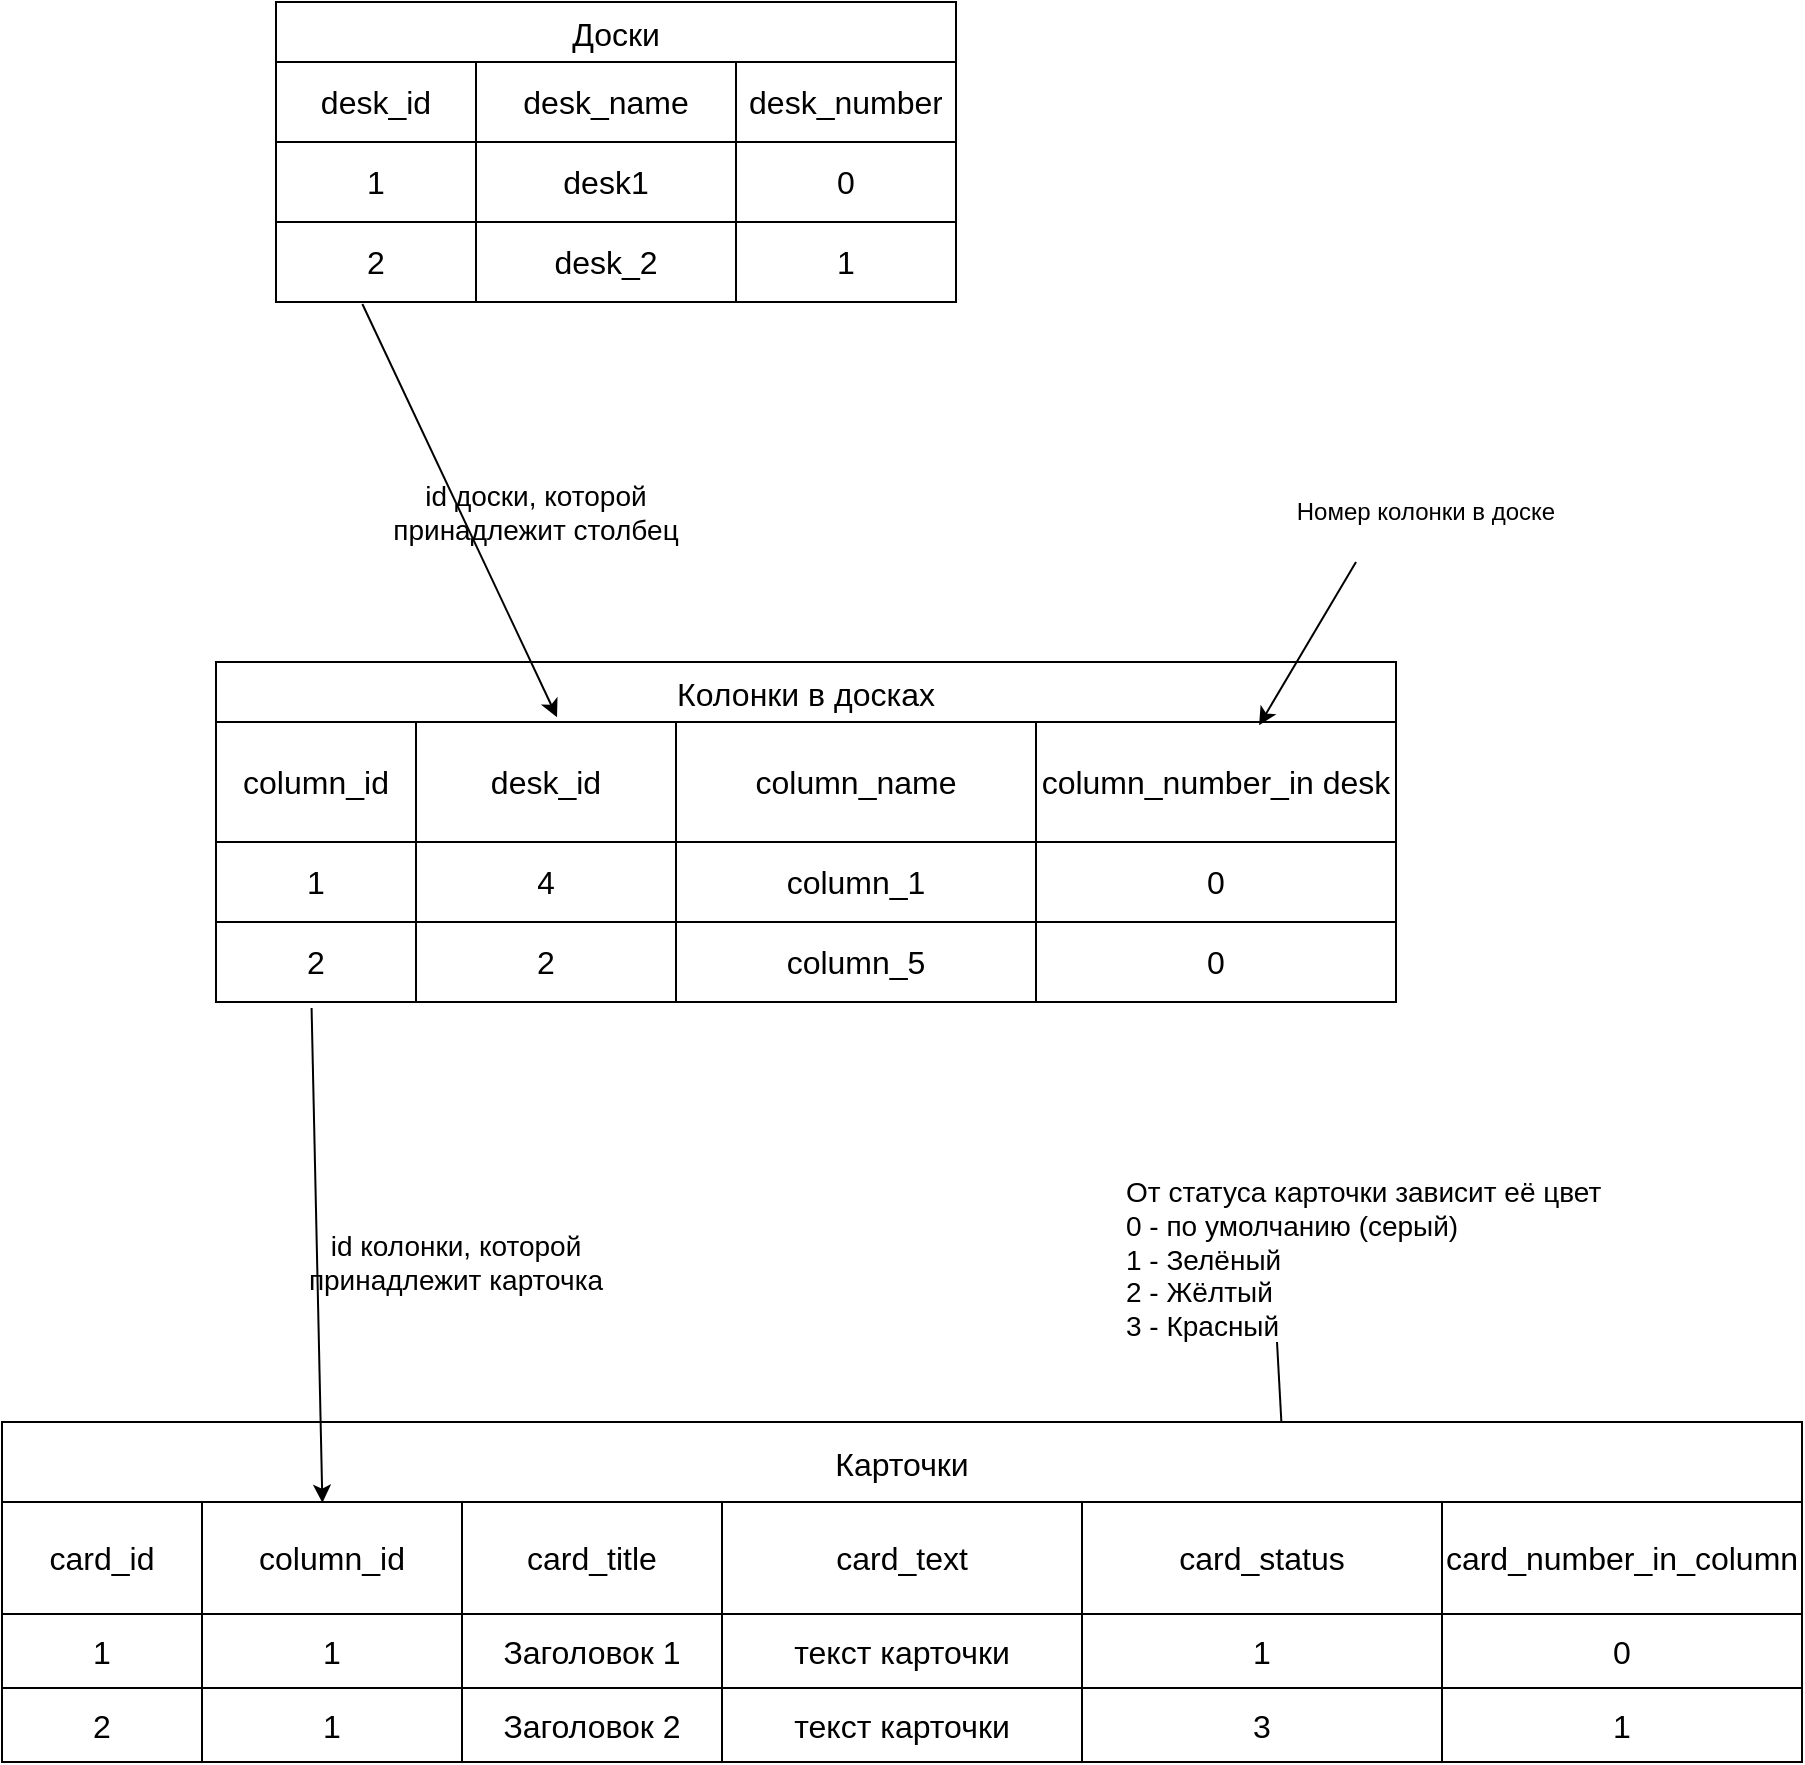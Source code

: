 <mxfile version="22.0.4" type="device" pages="4">
  <diagram id="qQT3CiaciKwYiMeH4Een" name="БД">
    <mxGraphModel dx="2649" dy="1002" grid="1" gridSize="10" guides="1" tooltips="1" connect="1" arrows="1" fold="1" page="1" pageScale="1" pageWidth="827" pageHeight="1169" math="0" shadow="0">
      <root>
        <mxCell id="0" />
        <mxCell id="1" parent="0" />
        <mxCell id="xolFjbOTE0ueHD5d9xHR-1" value="Доски" style="shape=table;startSize=30;container=1;collapsible=0;childLayout=tableLayout;strokeColor=default;fontSize=16;" parent="1" vertex="1">
          <mxGeometry x="100" y="290" width="340" height="150" as="geometry" />
        </mxCell>
        <mxCell id="xolFjbOTE0ueHD5d9xHR-2" value="" style="shape=tableRow;horizontal=0;startSize=0;swimlaneHead=0;swimlaneBody=0;strokeColor=inherit;top=0;left=0;bottom=0;right=0;collapsible=0;dropTarget=0;fillColor=none;points=[[0,0.5],[1,0.5]];portConstraint=eastwest;fontSize=16;" parent="xolFjbOTE0ueHD5d9xHR-1" vertex="1">
          <mxGeometry y="30" width="340" height="40" as="geometry" />
        </mxCell>
        <mxCell id="xolFjbOTE0ueHD5d9xHR-3" value="desk_id" style="shape=partialRectangle;html=1;whiteSpace=wrap;connectable=0;strokeColor=inherit;overflow=hidden;fillColor=none;top=0;left=0;bottom=0;right=0;pointerEvents=1;fontSize=16;" parent="xolFjbOTE0ueHD5d9xHR-2" vertex="1">
          <mxGeometry width="100" height="40" as="geometry">
            <mxRectangle width="100" height="40" as="alternateBounds" />
          </mxGeometry>
        </mxCell>
        <mxCell id="xolFjbOTE0ueHD5d9xHR-4" value="desk_name" style="shape=partialRectangle;html=1;whiteSpace=wrap;connectable=0;strokeColor=inherit;overflow=hidden;fillColor=none;top=0;left=0;bottom=0;right=0;pointerEvents=1;fontSize=16;" parent="xolFjbOTE0ueHD5d9xHR-2" vertex="1">
          <mxGeometry x="100" width="130" height="40" as="geometry">
            <mxRectangle width="130" height="40" as="alternateBounds" />
          </mxGeometry>
        </mxCell>
        <mxCell id="xolFjbOTE0ueHD5d9xHR-5" value="desk_number" style="shape=partialRectangle;html=1;whiteSpace=wrap;connectable=0;strokeColor=inherit;overflow=hidden;fillColor=none;top=0;left=0;bottom=0;right=0;pointerEvents=1;fontSize=16;" parent="xolFjbOTE0ueHD5d9xHR-2" vertex="1">
          <mxGeometry x="230" width="110" height="40" as="geometry">
            <mxRectangle width="110" height="40" as="alternateBounds" />
          </mxGeometry>
        </mxCell>
        <mxCell id="xolFjbOTE0ueHD5d9xHR-6" value="" style="shape=tableRow;horizontal=0;startSize=0;swimlaneHead=0;swimlaneBody=0;strokeColor=inherit;top=0;left=0;bottom=0;right=0;collapsible=0;dropTarget=0;fillColor=none;points=[[0,0.5],[1,0.5]];portConstraint=eastwest;fontSize=16;" parent="xolFjbOTE0ueHD5d9xHR-1" vertex="1">
          <mxGeometry y="70" width="340" height="40" as="geometry" />
        </mxCell>
        <mxCell id="xolFjbOTE0ueHD5d9xHR-7" value="1" style="shape=partialRectangle;html=1;whiteSpace=wrap;connectable=0;strokeColor=inherit;overflow=hidden;fillColor=none;top=0;left=0;bottom=0;right=0;pointerEvents=1;fontSize=16;" parent="xolFjbOTE0ueHD5d9xHR-6" vertex="1">
          <mxGeometry width="100" height="40" as="geometry">
            <mxRectangle width="100" height="40" as="alternateBounds" />
          </mxGeometry>
        </mxCell>
        <mxCell id="xolFjbOTE0ueHD5d9xHR-8" value="desk1" style="shape=partialRectangle;html=1;whiteSpace=wrap;connectable=0;strokeColor=inherit;overflow=hidden;fillColor=none;top=0;left=0;bottom=0;right=0;pointerEvents=1;fontSize=16;" parent="xolFjbOTE0ueHD5d9xHR-6" vertex="1">
          <mxGeometry x="100" width="130" height="40" as="geometry">
            <mxRectangle width="130" height="40" as="alternateBounds" />
          </mxGeometry>
        </mxCell>
        <mxCell id="xolFjbOTE0ueHD5d9xHR-9" value="0" style="shape=partialRectangle;html=1;whiteSpace=wrap;connectable=0;strokeColor=inherit;overflow=hidden;fillColor=none;top=0;left=0;bottom=0;right=0;pointerEvents=1;fontSize=16;" parent="xolFjbOTE0ueHD5d9xHR-6" vertex="1">
          <mxGeometry x="230" width="110" height="40" as="geometry">
            <mxRectangle width="110" height="40" as="alternateBounds" />
          </mxGeometry>
        </mxCell>
        <mxCell id="xolFjbOTE0ueHD5d9xHR-10" value="" style="shape=tableRow;horizontal=0;startSize=0;swimlaneHead=0;swimlaneBody=0;strokeColor=inherit;top=0;left=0;bottom=0;right=0;collapsible=0;dropTarget=0;fillColor=none;points=[[0,0.5],[1,0.5]];portConstraint=eastwest;fontSize=16;" parent="xolFjbOTE0ueHD5d9xHR-1" vertex="1">
          <mxGeometry y="110" width="340" height="40" as="geometry" />
        </mxCell>
        <mxCell id="xolFjbOTE0ueHD5d9xHR-11" value="2" style="shape=partialRectangle;html=1;whiteSpace=wrap;connectable=0;strokeColor=inherit;overflow=hidden;fillColor=none;top=0;left=0;bottom=0;right=0;pointerEvents=1;fontSize=16;" parent="xolFjbOTE0ueHD5d9xHR-10" vertex="1">
          <mxGeometry width="100" height="40" as="geometry">
            <mxRectangle width="100" height="40" as="alternateBounds" />
          </mxGeometry>
        </mxCell>
        <mxCell id="xolFjbOTE0ueHD5d9xHR-12" value="desk_2" style="shape=partialRectangle;html=1;whiteSpace=wrap;connectable=0;strokeColor=inherit;overflow=hidden;fillColor=none;top=0;left=0;bottom=0;right=0;pointerEvents=1;fontSize=16;" parent="xolFjbOTE0ueHD5d9xHR-10" vertex="1">
          <mxGeometry x="100" width="130" height="40" as="geometry">
            <mxRectangle width="130" height="40" as="alternateBounds" />
          </mxGeometry>
        </mxCell>
        <mxCell id="xolFjbOTE0ueHD5d9xHR-13" value="1" style="shape=partialRectangle;html=1;whiteSpace=wrap;connectable=0;strokeColor=inherit;overflow=hidden;fillColor=none;top=0;left=0;bottom=0;right=0;pointerEvents=1;fontSize=16;" parent="xolFjbOTE0ueHD5d9xHR-10" vertex="1">
          <mxGeometry x="230" width="110" height="40" as="geometry">
            <mxRectangle width="110" height="40" as="alternateBounds" />
          </mxGeometry>
        </mxCell>
        <mxCell id="GIW9BwxVYmhCBeV7tSWF-1" value="Колонки в досках" style="shape=table;startSize=30;container=1;collapsible=0;childLayout=tableLayout;strokeColor=default;fontSize=16;" parent="1" vertex="1">
          <mxGeometry x="70" y="620" width="590.0" height="170.0" as="geometry" />
        </mxCell>
        <mxCell id="GIW9BwxVYmhCBeV7tSWF-2" value="" style="shape=tableRow;horizontal=0;startSize=0;swimlaneHead=0;swimlaneBody=0;strokeColor=inherit;top=0;left=0;bottom=0;right=0;collapsible=0;dropTarget=0;fillColor=none;points=[[0,0.5],[1,0.5]];portConstraint=eastwest;fontSize=16;" parent="GIW9BwxVYmhCBeV7tSWF-1" vertex="1">
          <mxGeometry y="30" width="590.0" height="60" as="geometry" />
        </mxCell>
        <mxCell id="GIW9BwxVYmhCBeV7tSWF-3" value="column_id" style="shape=partialRectangle;html=1;whiteSpace=wrap;connectable=0;strokeColor=inherit;overflow=hidden;fillColor=none;top=0;left=0;bottom=0;right=0;pointerEvents=1;fontSize=16;" parent="GIW9BwxVYmhCBeV7tSWF-2" vertex="1">
          <mxGeometry width="100" height="60" as="geometry">
            <mxRectangle width="100" height="60" as="alternateBounds" />
          </mxGeometry>
        </mxCell>
        <mxCell id="GIW9BwxVYmhCBeV7tSWF-4" value="desk_id" style="shape=partialRectangle;html=1;whiteSpace=wrap;connectable=0;strokeColor=inherit;overflow=hidden;fillColor=none;top=0;left=0;bottom=0;right=0;pointerEvents=1;fontSize=16;" parent="GIW9BwxVYmhCBeV7tSWF-2" vertex="1">
          <mxGeometry x="100" width="130" height="60" as="geometry">
            <mxRectangle width="130" height="60" as="alternateBounds" />
          </mxGeometry>
        </mxCell>
        <mxCell id="GIW9BwxVYmhCBeV7tSWF-5" value="column_name" style="shape=partialRectangle;html=1;whiteSpace=wrap;connectable=0;strokeColor=inherit;overflow=hidden;fillColor=none;top=0;left=0;bottom=0;right=0;pointerEvents=1;fontSize=16;" parent="GIW9BwxVYmhCBeV7tSWF-2" vertex="1">
          <mxGeometry x="230" width="180" height="60" as="geometry">
            <mxRectangle width="180" height="60" as="alternateBounds" />
          </mxGeometry>
        </mxCell>
        <mxCell id="GIW9BwxVYmhCBeV7tSWF-30" value="column_number_in desk&lt;br&gt;" style="shape=partialRectangle;html=1;whiteSpace=wrap;connectable=0;strokeColor=inherit;overflow=hidden;fillColor=none;top=0;left=0;bottom=0;right=0;pointerEvents=1;fontSize=16;" parent="GIW9BwxVYmhCBeV7tSWF-2" vertex="1">
          <mxGeometry x="410" width="180" height="60" as="geometry">
            <mxRectangle width="180" height="60" as="alternateBounds" />
          </mxGeometry>
        </mxCell>
        <mxCell id="GIW9BwxVYmhCBeV7tSWF-6" value="" style="shape=tableRow;horizontal=0;startSize=0;swimlaneHead=0;swimlaneBody=0;strokeColor=inherit;top=0;left=0;bottom=0;right=0;collapsible=0;dropTarget=0;fillColor=none;points=[[0,0.5],[1,0.5]];portConstraint=eastwest;fontSize=16;" parent="GIW9BwxVYmhCBeV7tSWF-1" vertex="1">
          <mxGeometry y="90" width="590.0" height="40" as="geometry" />
        </mxCell>
        <mxCell id="GIW9BwxVYmhCBeV7tSWF-7" value="1" style="shape=partialRectangle;html=1;whiteSpace=wrap;connectable=0;strokeColor=inherit;overflow=hidden;fillColor=none;top=0;left=0;bottom=0;right=0;pointerEvents=1;fontSize=16;" parent="GIW9BwxVYmhCBeV7tSWF-6" vertex="1">
          <mxGeometry width="100" height="40" as="geometry">
            <mxRectangle width="100" height="40" as="alternateBounds" />
          </mxGeometry>
        </mxCell>
        <mxCell id="GIW9BwxVYmhCBeV7tSWF-8" value="4" style="shape=partialRectangle;html=1;whiteSpace=wrap;connectable=0;strokeColor=inherit;overflow=hidden;fillColor=none;top=0;left=0;bottom=0;right=0;pointerEvents=1;fontSize=16;" parent="GIW9BwxVYmhCBeV7tSWF-6" vertex="1">
          <mxGeometry x="100" width="130" height="40" as="geometry">
            <mxRectangle width="130" height="40" as="alternateBounds" />
          </mxGeometry>
        </mxCell>
        <mxCell id="GIW9BwxVYmhCBeV7tSWF-9" value="column_1" style="shape=partialRectangle;html=1;whiteSpace=wrap;connectable=0;strokeColor=inherit;overflow=hidden;fillColor=none;top=0;left=0;bottom=0;right=0;pointerEvents=1;fontSize=16;" parent="GIW9BwxVYmhCBeV7tSWF-6" vertex="1">
          <mxGeometry x="230" width="180" height="40" as="geometry">
            <mxRectangle width="180" height="40" as="alternateBounds" />
          </mxGeometry>
        </mxCell>
        <mxCell id="GIW9BwxVYmhCBeV7tSWF-31" value="0" style="shape=partialRectangle;html=1;whiteSpace=wrap;connectable=0;strokeColor=inherit;overflow=hidden;fillColor=none;top=0;left=0;bottom=0;right=0;pointerEvents=1;fontSize=16;" parent="GIW9BwxVYmhCBeV7tSWF-6" vertex="1">
          <mxGeometry x="410" width="180" height="40" as="geometry">
            <mxRectangle width="180" height="40" as="alternateBounds" />
          </mxGeometry>
        </mxCell>
        <mxCell id="GIW9BwxVYmhCBeV7tSWF-10" value="" style="shape=tableRow;horizontal=0;startSize=0;swimlaneHead=0;swimlaneBody=0;strokeColor=inherit;top=0;left=0;bottom=0;right=0;collapsible=0;dropTarget=0;fillColor=none;points=[[0,0.5],[1,0.5]];portConstraint=eastwest;fontSize=16;" parent="GIW9BwxVYmhCBeV7tSWF-1" vertex="1">
          <mxGeometry y="130" width="590.0" height="40" as="geometry" />
        </mxCell>
        <mxCell id="GIW9BwxVYmhCBeV7tSWF-11" value="2" style="shape=partialRectangle;html=1;whiteSpace=wrap;connectable=0;strokeColor=inherit;overflow=hidden;fillColor=none;top=0;left=0;bottom=0;right=0;pointerEvents=1;fontSize=16;" parent="GIW9BwxVYmhCBeV7tSWF-10" vertex="1">
          <mxGeometry width="100" height="40" as="geometry">
            <mxRectangle width="100" height="40" as="alternateBounds" />
          </mxGeometry>
        </mxCell>
        <mxCell id="GIW9BwxVYmhCBeV7tSWF-12" value="2" style="shape=partialRectangle;html=1;whiteSpace=wrap;connectable=0;strokeColor=inherit;overflow=hidden;fillColor=none;top=0;left=0;bottom=0;right=0;pointerEvents=1;fontSize=16;" parent="GIW9BwxVYmhCBeV7tSWF-10" vertex="1">
          <mxGeometry x="100" width="130" height="40" as="geometry">
            <mxRectangle width="130" height="40" as="alternateBounds" />
          </mxGeometry>
        </mxCell>
        <mxCell id="GIW9BwxVYmhCBeV7tSWF-13" value="column_5" style="shape=partialRectangle;html=1;whiteSpace=wrap;connectable=0;strokeColor=inherit;overflow=hidden;fillColor=none;top=0;left=0;bottom=0;right=0;pointerEvents=1;fontSize=16;" parent="GIW9BwxVYmhCBeV7tSWF-10" vertex="1">
          <mxGeometry x="230" width="180" height="40" as="geometry">
            <mxRectangle width="180" height="40" as="alternateBounds" />
          </mxGeometry>
        </mxCell>
        <mxCell id="GIW9BwxVYmhCBeV7tSWF-32" value="0" style="shape=partialRectangle;html=1;whiteSpace=wrap;connectable=0;strokeColor=inherit;overflow=hidden;fillColor=none;top=0;left=0;bottom=0;right=0;pointerEvents=1;fontSize=16;" parent="GIW9BwxVYmhCBeV7tSWF-10" vertex="1">
          <mxGeometry x="410" width="180" height="40" as="geometry">
            <mxRectangle width="180" height="40" as="alternateBounds" />
          </mxGeometry>
        </mxCell>
        <mxCell id="GIW9BwxVYmhCBeV7tSWF-14" value="id доски, которой принадлежит столбец" style="text;html=1;strokeColor=none;fillColor=none;align=center;verticalAlign=middle;whiteSpace=wrap;rounded=0;fontSize=14;" parent="1" vertex="1">
          <mxGeometry x="150" y="504.5" width="160" height="80" as="geometry" />
        </mxCell>
        <mxCell id="GIW9BwxVYmhCBeV7tSWF-15" value="" style="endArrow=classic;html=1;rounded=0;entryX=0.289;entryY=-0.039;entryDx=0;entryDy=0;entryPerimeter=0;exitX=0.127;exitY=1.025;exitDx=0;exitDy=0;exitPerimeter=0;" parent="1" source="xolFjbOTE0ueHD5d9xHR-10" target="GIW9BwxVYmhCBeV7tSWF-2" edge="1">
          <mxGeometry width="50" height="50" relative="1" as="geometry">
            <mxPoint x="350" y="550" as="sourcePoint" />
            <mxPoint x="400" y="500" as="targetPoint" />
          </mxGeometry>
        </mxCell>
        <mxCell id="nqXtmgARafZ_snSrgaBg-1" value="" style="endArrow=classic;html=1;rounded=0;entryX=0.884;entryY=0.028;entryDx=0;entryDy=0;entryPerimeter=0;" parent="1" target="GIW9BwxVYmhCBeV7tSWF-2" edge="1">
          <mxGeometry width="50" height="50" relative="1" as="geometry">
            <mxPoint x="640" y="570" as="sourcePoint" />
            <mxPoint x="690" y="520" as="targetPoint" />
          </mxGeometry>
        </mxCell>
        <mxCell id="nqXtmgARafZ_snSrgaBg-2" value="Номер колонки в доске" style="text;html=1;strokeColor=none;fillColor=none;align=center;verticalAlign=middle;whiteSpace=wrap;rounded=0;" parent="1" vertex="1">
          <mxGeometry x="590" y="530" width="170" height="30" as="geometry" />
        </mxCell>
        <mxCell id="4DtvbH22VJhIOe2bg9fZ-40" value="&lt;font style=&quot;font-size: 14px;&quot;&gt;От статуса карточки зависит её цвет&lt;br&gt;0 - по умолчанию (серый)&lt;br&gt;1 - Зелёный&lt;br&gt;2 - Жёлтый&lt;br&gt;3 - Красный&lt;/font&gt;" style="text;html=1;strokeColor=none;fillColor=none;align=left;verticalAlign=top;whiteSpace=wrap;rounded=0;" parent="1" vertex="1">
          <mxGeometry x="523" y="870" width="310" height="90" as="geometry" />
        </mxCell>
        <mxCell id="4DtvbH22VJhIOe2bg9fZ-41" value="" style="endArrow=classic;html=1;rounded=0;entryX=0.713;entryY=-0.061;entryDx=0;entryDy=0;entryPerimeter=0;exitX=0.25;exitY=1;exitDx=0;exitDy=0;" parent="1" source="4DtvbH22VJhIOe2bg9fZ-40" target="4DtvbH22VJhIOe2bg9fZ-2" edge="1">
          <mxGeometry width="50" height="50" relative="1" as="geometry">
            <mxPoint x="919" y="700" as="sourcePoint" />
            <mxPoint x="969" y="650" as="targetPoint" />
          </mxGeometry>
        </mxCell>
        <mxCell id="4DtvbH22VJhIOe2bg9fZ-1" value="Карточки" style="shape=table;startSize=40;container=1;collapsible=0;childLayout=tableLayout;strokeColor=default;fontSize=16;" parent="1" vertex="1">
          <mxGeometry x="-37" y="1000" width="900.0" height="170.0" as="geometry" />
        </mxCell>
        <mxCell id="4DtvbH22VJhIOe2bg9fZ-2" value="" style="shape=tableRow;horizontal=0;startSize=0;swimlaneHead=0;swimlaneBody=0;strokeColor=inherit;top=0;left=0;bottom=0;right=0;collapsible=0;dropTarget=0;fillColor=none;points=[[0,0.5],[1,0.5]];portConstraint=eastwest;fontSize=16;" parent="4DtvbH22VJhIOe2bg9fZ-1" vertex="1">
          <mxGeometry y="40" width="900.0" height="56" as="geometry" />
        </mxCell>
        <mxCell id="4DtvbH22VJhIOe2bg9fZ-3" value="card_id" style="shape=partialRectangle;html=1;whiteSpace=wrap;connectable=0;strokeColor=inherit;overflow=hidden;fillColor=none;top=0;left=0;bottom=0;right=0;pointerEvents=1;fontSize=16;" parent="4DtvbH22VJhIOe2bg9fZ-2" vertex="1">
          <mxGeometry width="100" height="56" as="geometry">
            <mxRectangle width="100" height="56" as="alternateBounds" />
          </mxGeometry>
        </mxCell>
        <mxCell id="4DtvbH22VJhIOe2bg9fZ-47" value="column_id" style="shape=partialRectangle;html=1;whiteSpace=wrap;connectable=0;strokeColor=inherit;overflow=hidden;fillColor=none;top=0;left=0;bottom=0;right=0;pointerEvents=1;fontSize=16;" parent="4DtvbH22VJhIOe2bg9fZ-2" vertex="1">
          <mxGeometry x="100" width="130" height="56" as="geometry">
            <mxRectangle width="130" height="56" as="alternateBounds" />
          </mxGeometry>
        </mxCell>
        <mxCell id="4DtvbH22VJhIOe2bg9fZ-4" value="card_title" style="shape=partialRectangle;html=1;whiteSpace=wrap;connectable=0;strokeColor=inherit;overflow=hidden;fillColor=none;top=0;left=0;bottom=0;right=0;pointerEvents=1;fontSize=16;" parent="4DtvbH22VJhIOe2bg9fZ-2" vertex="1">
          <mxGeometry x="230" width="130" height="56" as="geometry">
            <mxRectangle width="130" height="56" as="alternateBounds" />
          </mxGeometry>
        </mxCell>
        <mxCell id="4DtvbH22VJhIOe2bg9fZ-5" value="card_text" style="shape=partialRectangle;html=1;whiteSpace=wrap;connectable=0;strokeColor=inherit;overflow=hidden;fillColor=none;top=0;left=0;bottom=0;right=0;pointerEvents=1;fontSize=16;" parent="4DtvbH22VJhIOe2bg9fZ-2" vertex="1">
          <mxGeometry x="360" width="180" height="56" as="geometry">
            <mxRectangle width="180" height="56" as="alternateBounds" />
          </mxGeometry>
        </mxCell>
        <mxCell id="4DtvbH22VJhIOe2bg9fZ-50" value="card_status" style="shape=partialRectangle;html=1;whiteSpace=wrap;connectable=0;strokeColor=inherit;overflow=hidden;fillColor=none;top=0;left=0;bottom=0;right=0;pointerEvents=1;fontSize=16;" parent="4DtvbH22VJhIOe2bg9fZ-2" vertex="1">
          <mxGeometry x="540" width="180" height="56" as="geometry">
            <mxRectangle width="180" height="56" as="alternateBounds" />
          </mxGeometry>
        </mxCell>
        <mxCell id="4DtvbH22VJhIOe2bg9fZ-53" value="card_number_in_column" style="shape=partialRectangle;html=1;whiteSpace=wrap;connectable=0;strokeColor=inherit;overflow=hidden;fillColor=none;top=0;left=0;bottom=0;right=0;pointerEvents=1;fontSize=16;" parent="4DtvbH22VJhIOe2bg9fZ-2" vertex="1">
          <mxGeometry x="720" width="180" height="56" as="geometry">
            <mxRectangle width="180" height="56" as="alternateBounds" />
          </mxGeometry>
        </mxCell>
        <mxCell id="4DtvbH22VJhIOe2bg9fZ-6" value="" style="shape=tableRow;horizontal=0;startSize=0;swimlaneHead=0;swimlaneBody=0;strokeColor=inherit;top=0;left=0;bottom=0;right=0;collapsible=0;dropTarget=0;fillColor=none;points=[[0,0.5],[1,0.5]];portConstraint=eastwest;fontSize=16;" parent="4DtvbH22VJhIOe2bg9fZ-1" vertex="1">
          <mxGeometry y="96" width="900.0" height="37" as="geometry" />
        </mxCell>
        <mxCell id="4DtvbH22VJhIOe2bg9fZ-7" value="1" style="shape=partialRectangle;html=1;whiteSpace=wrap;connectable=0;strokeColor=inherit;overflow=hidden;fillColor=none;top=0;left=0;bottom=0;right=0;pointerEvents=1;fontSize=16;" parent="4DtvbH22VJhIOe2bg9fZ-6" vertex="1">
          <mxGeometry width="100" height="37" as="geometry">
            <mxRectangle width="100" height="37" as="alternateBounds" />
          </mxGeometry>
        </mxCell>
        <mxCell id="4DtvbH22VJhIOe2bg9fZ-48" value="1" style="shape=partialRectangle;html=1;whiteSpace=wrap;connectable=0;strokeColor=inherit;overflow=hidden;fillColor=none;top=0;left=0;bottom=0;right=0;pointerEvents=1;fontSize=16;" parent="4DtvbH22VJhIOe2bg9fZ-6" vertex="1">
          <mxGeometry x="100" width="130" height="37" as="geometry">
            <mxRectangle width="130" height="37" as="alternateBounds" />
          </mxGeometry>
        </mxCell>
        <mxCell id="4DtvbH22VJhIOe2bg9fZ-8" value="Заголовок 1" style="shape=partialRectangle;html=1;whiteSpace=wrap;connectable=0;strokeColor=inherit;overflow=hidden;fillColor=none;top=0;left=0;bottom=0;right=0;pointerEvents=1;fontSize=16;" parent="4DtvbH22VJhIOe2bg9fZ-6" vertex="1">
          <mxGeometry x="230" width="130" height="37" as="geometry">
            <mxRectangle width="130" height="37" as="alternateBounds" />
          </mxGeometry>
        </mxCell>
        <mxCell id="4DtvbH22VJhIOe2bg9fZ-9" value="текст карточки" style="shape=partialRectangle;html=1;whiteSpace=wrap;connectable=0;strokeColor=inherit;overflow=hidden;fillColor=none;top=0;left=0;bottom=0;right=0;pointerEvents=1;fontSize=16;" parent="4DtvbH22VJhIOe2bg9fZ-6" vertex="1">
          <mxGeometry x="360" width="180" height="37" as="geometry">
            <mxRectangle width="180" height="37" as="alternateBounds" />
          </mxGeometry>
        </mxCell>
        <mxCell id="4DtvbH22VJhIOe2bg9fZ-51" value="1" style="shape=partialRectangle;html=1;whiteSpace=wrap;connectable=0;strokeColor=inherit;overflow=hidden;fillColor=none;top=0;left=0;bottom=0;right=0;pointerEvents=1;fontSize=16;" parent="4DtvbH22VJhIOe2bg9fZ-6" vertex="1">
          <mxGeometry x="540" width="180" height="37" as="geometry">
            <mxRectangle width="180" height="37" as="alternateBounds" />
          </mxGeometry>
        </mxCell>
        <mxCell id="4DtvbH22VJhIOe2bg9fZ-54" value="0" style="shape=partialRectangle;html=1;whiteSpace=wrap;connectable=0;strokeColor=inherit;overflow=hidden;fillColor=none;top=0;left=0;bottom=0;right=0;pointerEvents=1;fontSize=16;" parent="4DtvbH22VJhIOe2bg9fZ-6" vertex="1">
          <mxGeometry x="720" width="180" height="37" as="geometry">
            <mxRectangle width="180" height="37" as="alternateBounds" />
          </mxGeometry>
        </mxCell>
        <mxCell id="4DtvbH22VJhIOe2bg9fZ-10" value="" style="shape=tableRow;horizontal=0;startSize=0;swimlaneHead=0;swimlaneBody=0;strokeColor=inherit;top=0;left=0;bottom=0;right=0;collapsible=0;dropTarget=0;fillColor=none;points=[[0,0.5],[1,0.5]];portConstraint=eastwest;fontSize=16;" parent="4DtvbH22VJhIOe2bg9fZ-1" vertex="1">
          <mxGeometry y="133" width="900.0" height="37" as="geometry" />
        </mxCell>
        <mxCell id="4DtvbH22VJhIOe2bg9fZ-11" value="2" style="shape=partialRectangle;html=1;whiteSpace=wrap;connectable=0;strokeColor=inherit;overflow=hidden;fillColor=none;top=0;left=0;bottom=0;right=0;pointerEvents=1;fontSize=16;" parent="4DtvbH22VJhIOe2bg9fZ-10" vertex="1">
          <mxGeometry width="100" height="37" as="geometry">
            <mxRectangle width="100" height="37" as="alternateBounds" />
          </mxGeometry>
        </mxCell>
        <mxCell id="4DtvbH22VJhIOe2bg9fZ-49" value="1" style="shape=partialRectangle;html=1;whiteSpace=wrap;connectable=0;strokeColor=inherit;overflow=hidden;fillColor=none;top=0;left=0;bottom=0;right=0;pointerEvents=1;fontSize=16;" parent="4DtvbH22VJhIOe2bg9fZ-10" vertex="1">
          <mxGeometry x="100" width="130" height="37" as="geometry">
            <mxRectangle width="130" height="37" as="alternateBounds" />
          </mxGeometry>
        </mxCell>
        <mxCell id="4DtvbH22VJhIOe2bg9fZ-12" value="Заголовок 2" style="shape=partialRectangle;html=1;whiteSpace=wrap;connectable=0;strokeColor=inherit;overflow=hidden;fillColor=none;top=0;left=0;bottom=0;right=0;pointerEvents=1;fontSize=16;" parent="4DtvbH22VJhIOe2bg9fZ-10" vertex="1">
          <mxGeometry x="230" width="130" height="37" as="geometry">
            <mxRectangle width="130" height="37" as="alternateBounds" />
          </mxGeometry>
        </mxCell>
        <mxCell id="4DtvbH22VJhIOe2bg9fZ-13" value="текст карточки" style="shape=partialRectangle;html=1;whiteSpace=wrap;connectable=0;strokeColor=inherit;overflow=hidden;fillColor=none;top=0;left=0;bottom=0;right=0;pointerEvents=1;fontSize=16;" parent="4DtvbH22VJhIOe2bg9fZ-10" vertex="1">
          <mxGeometry x="360" width="180" height="37" as="geometry">
            <mxRectangle width="180" height="37" as="alternateBounds" />
          </mxGeometry>
        </mxCell>
        <mxCell id="4DtvbH22VJhIOe2bg9fZ-52" value="3" style="shape=partialRectangle;html=1;whiteSpace=wrap;connectable=0;strokeColor=inherit;overflow=hidden;fillColor=none;top=0;left=0;bottom=0;right=0;pointerEvents=1;fontSize=16;" parent="4DtvbH22VJhIOe2bg9fZ-10" vertex="1">
          <mxGeometry x="540" width="180" height="37" as="geometry">
            <mxRectangle width="180" height="37" as="alternateBounds" />
          </mxGeometry>
        </mxCell>
        <mxCell id="4DtvbH22VJhIOe2bg9fZ-55" value="1" style="shape=partialRectangle;html=1;whiteSpace=wrap;connectable=0;strokeColor=inherit;overflow=hidden;fillColor=none;top=0;left=0;bottom=0;right=0;pointerEvents=1;fontSize=16;" parent="4DtvbH22VJhIOe2bg9fZ-10" vertex="1">
          <mxGeometry x="720" width="180" height="37" as="geometry">
            <mxRectangle width="180" height="37" as="alternateBounds" />
          </mxGeometry>
        </mxCell>
        <mxCell id="4DtvbH22VJhIOe2bg9fZ-56" value="" style="endArrow=classic;html=1;rounded=0;entryX=0.178;entryY=0.006;entryDx=0;entryDy=0;exitX=0.081;exitY=1.075;exitDx=0;exitDy=0;exitPerimeter=0;entryPerimeter=0;" parent="1" source="GIW9BwxVYmhCBeV7tSWF-10" target="4DtvbH22VJhIOe2bg9fZ-2" edge="1">
          <mxGeometry width="50" height="50" relative="1" as="geometry">
            <mxPoint x="120" y="870" as="sourcePoint" />
            <mxPoint x="70" y="920" as="targetPoint" />
          </mxGeometry>
        </mxCell>
        <mxCell id="4DtvbH22VJhIOe2bg9fZ-57" value="id колонки, которой принадлежит карточка" style="text;html=1;strokeColor=none;fillColor=none;align=center;verticalAlign=middle;whiteSpace=wrap;rounded=0;fontSize=14;" parent="1" vertex="1">
          <mxGeometry x="110" y="880" width="160" height="80" as="geometry" />
        </mxCell>
      </root>
    </mxGraphModel>
  </diagram>
  <diagram id="nMatpwXFBkr09BWj23aj" name="Дизайн">
    <mxGraphModel dx="2004" dy="1102" grid="1" gridSize="10" guides="1" tooltips="1" connect="1" arrows="1" fold="1" page="1" pageScale="1" pageWidth="827" pageHeight="1169" math="0" shadow="0">
      <root>
        <mxCell id="0" />
        <mxCell id="1" parent="0" />
        <mxCell id="nSInZBPxdhiPOMCZFj8m-3" value="" style="rounded=0;whiteSpace=wrap;html=1;" parent="1" vertex="1">
          <mxGeometry x="80" y="140" width="800" height="620" as="geometry" />
        </mxCell>
        <mxCell id="nSInZBPxdhiPOMCZFj8m-4" value="" style="rounded=0;whiteSpace=wrap;html=1;" parent="1" vertex="1">
          <mxGeometry x="70" y="140" width="180" height="620" as="geometry" />
        </mxCell>
        <mxCell id="nSInZBPxdhiPOMCZFj8m-5" value="Мои доски" style="rounded=1;whiteSpace=wrap;html=1;fontSize=16;" parent="1" vertex="1">
          <mxGeometry x="80" y="160" width="100" height="40" as="geometry" />
        </mxCell>
        <mxCell id="5KQWf_K5PqXa0-I3CzIr-1" value="" style="endArrow=none;html=1;rounded=0;entryX=0;entryY=1;entryDx=0;entryDy=0;" parent="1" target="DMYy-hoLyCdZU0zHhrf6-20" edge="1">
          <mxGeometry width="50" height="50" relative="1" as="geometry">
            <mxPoint x="70" y="220" as="sourcePoint" />
            <mxPoint x="250" y="213" as="targetPoint" />
          </mxGeometry>
        </mxCell>
        <mxCell id="5KQWf_K5PqXa0-I3CzIr-3" value="&lt;font style=&quot;font-size: 16px;&quot;&gt;+&lt;/font&gt;" style="rounded=1;whiteSpace=wrap;html=1;" parent="1" vertex="1">
          <mxGeometry x="190" y="165" width="40" height="30" as="geometry" />
        </mxCell>
        <mxCell id="5KQWf_K5PqXa0-I3CzIr-4" value="Доска 1" style="rounded=1;whiteSpace=wrap;html=1;fillColor=#f5f5f5;fontColor=#333333;strokeColor=#666666;" parent="1" vertex="1">
          <mxGeometry x="80" y="230" width="150" height="40" as="geometry" />
        </mxCell>
        <mxCell id="5KQWf_K5PqXa0-I3CzIr-5" value="Доска 2" style="rounded=1;whiteSpace=wrap;html=1;fillColor=#d5e8d4;strokeColor=#82b366;" parent="1" vertex="1">
          <mxGeometry x="80" y="290" width="150" height="40" as="geometry" />
        </mxCell>
        <mxCell id="5KQWf_K5PqXa0-I3CzIr-6" value="Доска 3" style="rounded=1;whiteSpace=wrap;html=1;fillColor=#f5f5f5;fontColor=#333333;strokeColor=#666666;" parent="1" vertex="1">
          <mxGeometry x="80" y="350" width="150" height="40" as="geometry" />
        </mxCell>
        <mxCell id="5KQWf_K5PqXa0-I3CzIr-7" value="Доска 4" style="rounded=1;whiteSpace=wrap;html=1;fillColor=#f5f5f5;fontColor=#333333;strokeColor=#666666;" parent="1" vertex="1">
          <mxGeometry x="80" y="410" width="150" height="40" as="geometry" />
        </mxCell>
        <mxCell id="DMYy-hoLyCdZU0zHhrf6-4" value="Колонка 1" style="rounded=1;whiteSpace=wrap;html=1;align=left;verticalAlign=top;horizontal=1;fontSize=16;labelPosition=center;verticalLabelPosition=middle;spacingTop=20;spacingLeft=20;" parent="1" vertex="1">
          <mxGeometry x="290" y="240" width="180" height="360" as="geometry" />
        </mxCell>
        <mxCell id="DMYy-hoLyCdZU0zHhrf6-12" value="Заголовок 1" style="rounded=1;whiteSpace=wrap;html=1;fillColor=#d5e8d4;strokeColor=#82b366;align=left;spacingLeft=13;" parent="1" vertex="1">
          <mxGeometry x="300" y="310" width="160" height="60" as="geometry" />
        </mxCell>
        <mxCell id="DMYy-hoLyCdZU0zHhrf6-14" value="Добавить карточку" style="rounded=1;whiteSpace=wrap;html=1;" parent="1" vertex="1">
          <mxGeometry x="300" y="524.5" width="160" height="60" as="geometry" />
        </mxCell>
        <mxCell id="DMYy-hoLyCdZU0zHhrf6-15" value="&lt;font style=&quot;font-size: 16px;&quot;&gt;Добавить колонку&lt;/font&gt;" style="rounded=1;whiteSpace=wrap;html=1;fontSize=16;" parent="1" vertex="1">
          <mxGeometry x="690" y="240" width="168" height="80" as="geometry" />
        </mxCell>
        <mxCell id="DMYy-hoLyCdZU0zHhrf6-20" value="&lt;font style=&quot;font-size: 18px;&quot;&gt;Доска 2&lt;/font&gt;" style="rounded=0;whiteSpace=wrap;html=1;" parent="1" vertex="1">
          <mxGeometry x="250" y="140" width="630" height="80" as="geometry" />
        </mxCell>
        <mxCell id="DMYy-hoLyCdZU0zHhrf6-22" value="Заголовок 2" style="rounded=1;whiteSpace=wrap;html=1;fillColor=#f8cecc;strokeColor=#b85450;align=left;spacingLeft=13;" parent="1" vertex="1">
          <mxGeometry x="300" y="380" width="160" height="60" as="geometry" />
        </mxCell>
        <mxCell id="DMYy-hoLyCdZU0zHhrf6-23" value="Заголовок 2" style="rounded=1;whiteSpace=wrap;html=1;fillColor=#e1d5e7;strokeColor=#9673a6;align=left;spacingLeft=13;" parent="1" vertex="1">
          <mxGeometry x="300" y="450" width="160" height="60" as="geometry" />
        </mxCell>
        <mxCell id="DMYy-hoLyCdZU0zHhrf6-26" value="Колонка 3" style="rounded=1;whiteSpace=wrap;html=1;align=left;verticalAlign=top;horizontal=1;fontSize=16;labelPosition=center;verticalLabelPosition=middle;spacingTop=20;spacingLeft=20;" parent="1" vertex="1">
          <mxGeometry x="490" y="240" width="180" height="290" as="geometry" />
        </mxCell>
        <mxCell id="DMYy-hoLyCdZU0zHhrf6-27" value="Добавить карточку" style="rounded=1;whiteSpace=wrap;html=1;" parent="1" vertex="1">
          <mxGeometry x="500" y="450" width="160" height="60" as="geometry" />
        </mxCell>
        <mxCell id="DMYy-hoLyCdZU0zHhrf6-29" value="Красный и&amp;nbsp;" style="rounded=1;whiteSpace=wrap;html=1;fillColor=#dae8fc;strokeColor=#6c8ebf;align=left;spacingLeft=13;" parent="1" vertex="1">
          <mxGeometry x="500" y="380" width="160" height="60" as="geometry" />
        </mxCell>
        <mxCell id="DMYy-hoLyCdZU0zHhrf6-30" value="Капролд" style="rounded=1;whiteSpace=wrap;html=1;fillColor=#d5e8d4;strokeColor=#82b366;align=left;spacingLeft=13;" parent="1" vertex="1">
          <mxGeometry x="500" y="310" width="160" height="60" as="geometry" />
        </mxCell>
        <mxCell id="DMYy-hoLyCdZU0zHhrf6-31" value="Удалить" style="rounded=1;whiteSpace=wrap;html=1;" parent="1" vertex="1">
          <mxGeometry x="767" y="165" width="60" height="30" as="geometry" />
        </mxCell>
        <mxCell id="DMYy-hoLyCdZU0zHhrf6-68" value="" style="endArrow=classic;html=1;rounded=0;entryX=0;entryY=0.5;entryDx=0;entryDy=0;exitX=1;exitY=0.5;exitDx=0;exitDy=0;" parent="1" source="DMYy-hoLyCdZU0zHhrf6-29" target="DMYy-hoLyCdZU0zHhrf6-69" edge="1">
          <mxGeometry width="50" height="50" relative="1" as="geometry">
            <mxPoint x="660" y="890" as="sourcePoint" />
            <mxPoint x="787.9" y="1037.36" as="targetPoint" />
          </mxGeometry>
        </mxCell>
        <mxCell id="DMYy-hoLyCdZU0zHhrf6-69" value="" style="rounded=1;whiteSpace=wrap;html=1;fillColor=#dae8fc;strokeColor=#6c8ebf;" parent="1" vertex="1">
          <mxGeometry x="1010" y="180" width="490" height="520" as="geometry" />
        </mxCell>
        <mxCell id="DMYy-hoLyCdZU0zHhrf6-70" value="&lt;span style=&quot;font-size: 14px;&quot;&gt;Красный и&lt;/span&gt;" style="rounded=1;whiteSpace=wrap;html=1;" parent="1" vertex="1">
          <mxGeometry x="1066.25" y="230" width="410" height="60" as="geometry" />
        </mxCell>
        <mxCell id="DMYy-hoLyCdZU0zHhrf6-71" value="&lt;span style=&quot;font-size: 14px;&quot;&gt;Текст карточки&lt;/span&gt;" style="rounded=1;whiteSpace=wrap;html=1;" parent="1" vertex="1">
          <mxGeometry x="1056.25" y="315" width="407.5" height="190" as="geometry" />
        </mxCell>
        <mxCell id="DMYy-hoLyCdZU0zHhrf6-72" value="&lt;span style=&quot;font-size: 14px;&quot;&gt;Закрыть карточку&lt;/span&gt;" style="rounded=1;whiteSpace=wrap;html=1;" parent="1" vertex="1">
          <mxGeometry x="1170" y="610" width="180" height="40" as="geometry" />
        </mxCell>
        <mxCell id="DMYy-hoLyCdZU0zHhrf6-73" value="&lt;font style=&quot;font-size: 14px;&quot;&gt;Статус: синий&lt;/font&gt;" style="rounded=1;whiteSpace=wrap;html=1;" parent="1" vertex="1">
          <mxGeometry x="1062.5" y="520" width="417.5" height="47.5" as="geometry" />
        </mxCell>
      </root>
    </mxGraphModel>
  </diagram>
  <diagram id="QjlUnTsoGaQoaqSLlpHO" name="Интерфейс ">
    <mxGraphModel dx="4167" dy="3006" grid="1" gridSize="10" guides="1" tooltips="1" connect="1" arrows="1" fold="1" page="1" pageScale="1" pageWidth="827" pageHeight="1169" math="0" shadow="0">
      <root>
        <mxCell id="0" />
        <mxCell id="1" parent="0" />
        <mxCell id="SBs6i2xUkFgFT9Xq88V2-1" value="" style="rounded=0;whiteSpace=wrap;html=1;" parent="1" vertex="1">
          <mxGeometry x="80" y="140" width="800" height="620" as="geometry" />
        </mxCell>
        <mxCell id="SBs6i2xUkFgFT9Xq88V2-2" value="" style="rounded=0;whiteSpace=wrap;html=1;" parent="1" vertex="1">
          <mxGeometry x="70" y="140" width="180" height="620" as="geometry" />
        </mxCell>
        <mxCell id="SBs6i2xUkFgFT9Xq88V2-3" value="Мои доски" style="rounded=1;whiteSpace=wrap;html=1;fontSize=16;" parent="1" vertex="1">
          <mxGeometry x="80" y="160" width="100" height="40" as="geometry" />
        </mxCell>
        <mxCell id="SBs6i2xUkFgFT9Xq88V2-4" value="" style="endArrow=none;html=1;rounded=0;entryX=0;entryY=1;entryDx=0;entryDy=0;" parent="1" target="SBs6i2xUkFgFT9Xq88V2-14" edge="1">
          <mxGeometry width="50" height="50" relative="1" as="geometry">
            <mxPoint x="70" y="220" as="sourcePoint" />
            <mxPoint x="250" y="213" as="targetPoint" />
          </mxGeometry>
        </mxCell>
        <mxCell id="SBs6i2xUkFgFT9Xq88V2-5" value="&lt;font style=&quot;font-size: 16px;&quot;&gt;+&lt;/font&gt;" style="rounded=1;whiteSpace=wrap;html=1;" parent="1" vertex="1">
          <mxGeometry x="190" y="165" width="40" height="30" as="geometry" />
        </mxCell>
        <mxCell id="SBs6i2xUkFgFT9Xq88V2-6" value="Доска 1" style="rounded=1;whiteSpace=wrap;html=1;fillColor=#f5f5f5;fontColor=#333333;strokeColor=#666666;" parent="1" vertex="1">
          <mxGeometry x="80" y="230" width="150" height="40" as="geometry" />
        </mxCell>
        <mxCell id="SBs6i2xUkFgFT9Xq88V2-7" value="Доска 2" style="rounded=1;whiteSpace=wrap;html=1;fillColor=#d5e8d4;strokeColor=#82b366;" parent="1" vertex="1">
          <mxGeometry x="80" y="290" width="150" height="40" as="geometry" />
        </mxCell>
        <mxCell id="SBs6i2xUkFgFT9Xq88V2-8" value="Доска 3" style="rounded=1;whiteSpace=wrap;html=1;fillColor=#f5f5f5;fontColor=#333333;strokeColor=#666666;" parent="1" vertex="1">
          <mxGeometry x="80" y="350" width="150" height="40" as="geometry" />
        </mxCell>
        <mxCell id="SBs6i2xUkFgFT9Xq88V2-9" value="Доска 4" style="rounded=1;whiteSpace=wrap;html=1;fillColor=#f5f5f5;fontColor=#333333;strokeColor=#666666;" parent="1" vertex="1">
          <mxGeometry x="80" y="410" width="150" height="40" as="geometry" />
        </mxCell>
        <mxCell id="SBs6i2xUkFgFT9Xq88V2-10" value="Колонка 1" style="rounded=1;whiteSpace=wrap;html=1;align=left;verticalAlign=top;horizontal=1;fontSize=16;labelPosition=center;verticalLabelPosition=middle;spacingTop=20;spacingLeft=20;" parent="1" vertex="1">
          <mxGeometry x="290" y="240" width="180" height="360" as="geometry" />
        </mxCell>
        <mxCell id="SBs6i2xUkFgFT9Xq88V2-11" value="Заголовок 1" style="rounded=1;whiteSpace=wrap;html=1;fillColor=#d5e8d4;strokeColor=#82b366;align=left;spacingLeft=13;" parent="1" vertex="1">
          <mxGeometry x="300" y="310" width="160" height="60" as="geometry" />
        </mxCell>
        <mxCell id="SBs6i2xUkFgFT9Xq88V2-12" value="Добавить карточку" style="rounded=1;whiteSpace=wrap;html=1;" parent="1" vertex="1">
          <mxGeometry x="300" y="524.5" width="160" height="60" as="geometry" />
        </mxCell>
        <mxCell id="SBs6i2xUkFgFT9Xq88V2-13" value="&lt;font style=&quot;font-size: 16px;&quot;&gt;Добавить колонку&lt;/font&gt;" style="rounded=1;whiteSpace=wrap;html=1;fontSize=16;" parent="1" vertex="1">
          <mxGeometry x="690" y="240" width="168" height="80" as="geometry" />
        </mxCell>
        <mxCell id="SBs6i2xUkFgFT9Xq88V2-14" value="&lt;font style=&quot;font-size: 18px;&quot;&gt;Доска 2&lt;/font&gt;" style="rounded=0;whiteSpace=wrap;html=1;" parent="1" vertex="1">
          <mxGeometry x="250" y="140" width="630" height="80" as="geometry" />
        </mxCell>
        <mxCell id="SBs6i2xUkFgFT9Xq88V2-15" value="Заголовок 2" style="rounded=1;whiteSpace=wrap;html=1;fillColor=#f8cecc;strokeColor=#b85450;align=left;spacingLeft=13;" parent="1" vertex="1">
          <mxGeometry x="300" y="380" width="160" height="60" as="geometry" />
        </mxCell>
        <mxCell id="SBs6i2xUkFgFT9Xq88V2-16" value="Заголовок 2" style="rounded=1;whiteSpace=wrap;html=1;fillColor=#e1d5e7;strokeColor=#9673a6;align=left;spacingLeft=13;" parent="1" vertex="1">
          <mxGeometry x="300" y="450" width="160" height="60" as="geometry" />
        </mxCell>
        <mxCell id="SBs6i2xUkFgFT9Xq88V2-17" value="Колонка 3" style="rounded=1;whiteSpace=wrap;html=1;align=left;verticalAlign=top;horizontal=1;fontSize=16;labelPosition=center;verticalLabelPosition=middle;spacingTop=20;spacingLeft=20;" parent="1" vertex="1">
          <mxGeometry x="490" y="240" width="180" height="290" as="geometry" />
        </mxCell>
        <mxCell id="SBs6i2xUkFgFT9Xq88V2-18" value="Добавить карточку" style="rounded=1;whiteSpace=wrap;html=1;" parent="1" vertex="1">
          <mxGeometry x="500" y="450" width="160" height="60" as="geometry" />
        </mxCell>
        <mxCell id="SBs6i2xUkFgFT9Xq88V2-19" value="Красный и&amp;nbsp;" style="rounded=1;whiteSpace=wrap;html=1;fillColor=#dae8fc;strokeColor=#6c8ebf;align=left;spacingLeft=13;" parent="1" vertex="1">
          <mxGeometry x="500" y="380" width="160" height="60" as="geometry" />
        </mxCell>
        <mxCell id="SBs6i2xUkFgFT9Xq88V2-20" value="Капролд" style="rounded=1;whiteSpace=wrap;html=1;fillColor=#d5e8d4;strokeColor=#82b366;align=left;spacingLeft=13;" parent="1" vertex="1">
          <mxGeometry x="500" y="310" width="160" height="60" as="geometry" />
        </mxCell>
        <mxCell id="SBs6i2xUkFgFT9Xq88V2-21" value="Удалить" style="rounded=1;whiteSpace=wrap;html=1;" parent="1" vertex="1">
          <mxGeometry x="767" y="165" width="60" height="30" as="geometry" />
        </mxCell>
        <mxCell id="SBs6i2xUkFgFT9Xq88V2-23" value="" style="rounded=1;whiteSpace=wrap;html=1;fillColor=#dae8fc;strokeColor=#6c8ebf;" parent="1" vertex="1">
          <mxGeometry x="1690" y="130" width="490" height="520" as="geometry" />
        </mxCell>
        <mxCell id="SBs6i2xUkFgFT9Xq88V2-24" value="&lt;span style=&quot;font-size: 14px;&quot;&gt;Красный и&lt;/span&gt;" style="rounded=1;whiteSpace=wrap;html=1;" parent="1" vertex="1">
          <mxGeometry x="1746.25" y="180" width="410" height="60" as="geometry" />
        </mxCell>
        <mxCell id="SBs6i2xUkFgFT9Xq88V2-25" value="&lt;span style=&quot;font-size: 14px;&quot;&gt;Текст карточки&lt;/span&gt;" style="rounded=1;whiteSpace=wrap;html=1;" parent="1" vertex="1">
          <mxGeometry x="1736.25" y="265" width="407.5" height="190" as="geometry" />
        </mxCell>
        <mxCell id="SBs6i2xUkFgFT9Xq88V2-26" value="&lt;span style=&quot;font-size: 14px;&quot;&gt;Закрыть карточку&lt;/span&gt;" style="rounded=1;whiteSpace=wrap;html=1;" parent="1" vertex="1">
          <mxGeometry x="1850" y="560" width="180" height="40" as="geometry" />
        </mxCell>
        <mxCell id="SBs6i2xUkFgFT9Xq88V2-27" value="&lt;font style=&quot;font-size: 14px;&quot;&gt;Статус: синий&lt;/font&gt;" style="rounded=1;whiteSpace=wrap;html=1;" parent="1" vertex="1">
          <mxGeometry x="1742.5" y="470" width="417.5" height="47.5" as="geometry" />
        </mxCell>
        <mxCell id="CMYAUn2gfiETQiYBEddP-1" value="Создаём экземпляр класса&amp;nbsp;&lt;b style=&quot;font-size: 17px;&quot;&gt;UserInterface&lt;br&gt;&lt;/b&gt;&lt;br style=&quot;font-size: 17px;&quot;&gt;&lt;b style=&quot;font-size: 17px;&quot;&gt;user_interface = UserInterface(l)&lt;br&gt;&lt;br&gt;&lt;/b&gt;" style="text;html=1;strokeColor=#82b366;fillColor=#d5e8d4;align=left;verticalAlign=top;whiteSpace=wrap;rounded=0;fontSize=17;" parent="1" vertex="1">
          <mxGeometry x="1071" y="-170" width="340" height="90" as="geometry" />
        </mxCell>
        <mxCell id="CMYAUn2gfiETQiYBEddP-2" value="&lt;b style=&quot;font-size: 17px;&quot;&gt;user_interface.get_decks() or .&lt;/b&gt;&lt;b&gt;desks&lt;br&gt;Либо метод, либо property&lt;br&gt;&lt;/b&gt;" style="text;html=1;align=left;verticalAlign=top;whiteSpace=wrap;rounded=0;fontSize=17;fillColor=#eeeeee;strokeColor=#36393d;" parent="1" vertex="1">
          <mxGeometry x="-430" y="270" width="310" height="70" as="geometry" />
        </mxCell>
        <mxCell id="CMYAUn2gfiETQiYBEddP-4" value="" style="endArrow=classic;html=1;rounded=0;entryX=-0.006;entryY=0.279;entryDx=0;entryDy=0;entryPerimeter=0;exitX=1;exitY=0.5;exitDx=0;exitDy=0;" parent="1" source="CMYAUn2gfiETQiYBEddP-2" target="SBs6i2xUkFgFT9Xq88V2-2" edge="1">
          <mxGeometry width="50" height="50" relative="1" as="geometry">
            <mxPoint x="-40" y="330" as="sourcePoint" />
            <mxPoint x="10" y="280" as="targetPoint" />
          </mxGeometry>
        </mxCell>
        <mxCell id="CMYAUn2gfiETQiYBEddP-5" value="&lt;b style=&quot;font-size: 17px;&quot;&gt;user_interface.create_deck(desk_name=&#39;Имя доски&#39;)&amp;nbsp;&lt;/b&gt;&lt;b&gt;&lt;br&gt;&lt;/b&gt;" style="text;html=1;align=left;verticalAlign=top;whiteSpace=wrap;rounded=0;fontSize=17;fillColor=#eeeeee;strokeColor=#36393d;" parent="1" vertex="1">
          <mxGeometry x="-210" y="-10" width="380" height="70" as="geometry" />
        </mxCell>
        <mxCell id="CMYAUn2gfiETQiYBEddP-6" value="" style="endArrow=classic;html=1;rounded=0;entryX=0.5;entryY=0;entryDx=0;entryDy=0;" parent="1" source="CMYAUn2gfiETQiYBEddP-5" target="SBs6i2xUkFgFT9Xq88V2-5" edge="1">
          <mxGeometry width="50" height="50" relative="1" as="geometry">
            <mxPoint x="-90" y="190" as="sourcePoint" />
            <mxPoint x="-40" y="140" as="targetPoint" />
          </mxGeometry>
        </mxCell>
        <mxCell id="CMYAUn2gfiETQiYBEddP-7" value="&lt;b style=&quot;font-size: 17px;&quot;&gt;user_interface.del_deck(desk_id=3)&amp;nbsp;&lt;/b&gt;&lt;b&gt;&lt;br&gt;&lt;/b&gt;" style="text;html=1;align=left;verticalAlign=top;whiteSpace=wrap;rounded=0;fontSize=17;fillColor=#eeeeee;strokeColor=#36393d;" parent="1" vertex="1">
          <mxGeometry x="827" y="10" width="310" height="70" as="geometry" />
        </mxCell>
        <mxCell id="CMYAUn2gfiETQiYBEddP-8" value="" style="endArrow=classic;html=1;rounded=0;entryX=0.75;entryY=0;entryDx=0;entryDy=0;exitX=0.5;exitY=1;exitDx=0;exitDy=0;" parent="1" source="CMYAUn2gfiETQiYBEddP-7" target="SBs6i2xUkFgFT9Xq88V2-21" edge="1">
          <mxGeometry width="50" height="50" relative="1" as="geometry">
            <mxPoint x="710" y="140" as="sourcePoint" />
            <mxPoint x="760" y="90" as="targetPoint" />
          </mxGeometry>
        </mxCell>
        <mxCell id="7jTyaotgeKPVsEp3o-Zs-1" value="&lt;b style=&quot;font-size: 17px;&quot;&gt;user_interface.get_deck(desk_id=2)&amp;nbsp;&lt;/b&gt;&lt;b&gt;&lt;br&gt;&lt;/b&gt;" style="text;html=1;align=left;verticalAlign=top;whiteSpace=wrap;rounded=0;fontSize=17;fillColor=#eeeeee;strokeColor=#36393d;" parent="1" vertex="1">
          <mxGeometry x="240" y="-60" width="310" height="70" as="geometry" />
        </mxCell>
        <mxCell id="7jTyaotgeKPVsEp3o-Zs-2" value="&lt;b style=&quot;font-size: 17px;&quot;&gt;user_interface.change_deck_name(desk_id=2)&amp;nbsp;&lt;/b&gt;&lt;b&gt;&lt;br&gt;&lt;/b&gt;" style="text;html=1;align=left;verticalAlign=top;whiteSpace=wrap;rounded=0;fontSize=17;fillColor=#eeeeee;strokeColor=#36393d;" parent="1" vertex="1">
          <mxGeometry x="540" y="-210" width="400" height="80" as="geometry" />
        </mxCell>
        <mxCell id="7jTyaotgeKPVsEp3o-Zs-3" value="" style="endArrow=classic;html=1;rounded=0;entryX=0.25;entryY=1;entryDx=0;entryDy=0;" parent="1" source="7jTyaotgeKPVsEp3o-Zs-1" target="SBs6i2xUkFgFT9Xq88V2-14" edge="1">
          <mxGeometry width="50" height="50" relative="1" as="geometry">
            <mxPoint x="420" y="90" as="sourcePoint" />
            <mxPoint x="470" y="40" as="targetPoint" />
          </mxGeometry>
        </mxCell>
        <mxCell id="7jTyaotgeKPVsEp3o-Zs-4" value="" style="endArrow=classic;html=1;rounded=0;entryX=0.5;entryY=0;entryDx=0;entryDy=0;exitX=0.5;exitY=1;exitDx=0;exitDy=0;" parent="1" source="7jTyaotgeKPVsEp3o-Zs-2" target="SBs6i2xUkFgFT9Xq88V2-17" edge="1">
          <mxGeometry width="50" height="50" relative="1" as="geometry">
            <mxPoint x="670" y="-40" as="sourcePoint" />
            <mxPoint x="720" y="-90" as="targetPoint" />
          </mxGeometry>
        </mxCell>
      </root>
    </mxGraphModel>
  </diagram>
  <diagram id="o3KB8sUEnPmk5aIUV2ru" name="План">
    <mxGraphModel dx="1002" dy="551" grid="1" gridSize="10" guides="1" tooltips="1" connect="1" arrows="1" fold="1" page="1" pageScale="1" pageWidth="827" pageHeight="1169" math="0" shadow="0">
      <root>
        <mxCell id="0" />
        <mxCell id="1" parent="0" />
        <mxCell id="yoxkb5DDqm9iEUlYuNgs-1" value="1) Концепт дизайна" style="text;html=1;strokeColor=#82b366;fillColor=#d5e8d4;align=center;verticalAlign=middle;whiteSpace=wrap;rounded=0;" parent="1" vertex="1">
          <mxGeometry x="150" y="120" width="220" height="70" as="geometry" />
        </mxCell>
        <mxCell id="nFc-Txibg-hnHa8rzNPV-2" value="Концепт дизайна" style="text;html=1;strokeColor=#82b366;fillColor=#d5e8d4;align=center;verticalAlign=middle;whiteSpace=wrap;rounded=0;" parent="1" vertex="1">
          <mxGeometry x="430" y="120" width="220" height="70" as="geometry" />
        </mxCell>
        <mxCell id="nFc-Txibg-hnHa8rzNPV-3" value="Интерфейс для фронтенда" style="text;html=1;align=center;verticalAlign=middle;whiteSpace=wrap;rounded=0;fillColor=#f5f5f5;fontColor=#333333;strokeColor=#666666;" parent="1" vertex="1">
          <mxGeometry x="280" y="270" width="220" height="70" as="geometry" />
        </mxCell>
        <mxCell id="nFc-Txibg-hnHa8rzNPV-4" value="Реализация фронтенда" style="rounded=0;whiteSpace=wrap;html=1;" parent="1" vertex="1">
          <mxGeometry x="130" y="390" width="220" height="100" as="geometry" />
        </mxCell>
        <mxCell id="nFc-Txibg-hnHa8rzNPV-5" value="Реализация Интерфейса (бд)" style="rounded=0;whiteSpace=wrap;html=1;" parent="1" vertex="1">
          <mxGeometry x="450" y="400" width="220" height="100" as="geometry" />
        </mxCell>
        <mxCell id="nFc-Txibg-hnHa8rzNPV-6" value="Финальное приложение + тестирование" style="rounded=0;whiteSpace=wrap;html=1;" parent="1" vertex="1">
          <mxGeometry x="260" y="550" width="270" height="110" as="geometry" />
        </mxCell>
      </root>
    </mxGraphModel>
  </diagram>
</mxfile>
